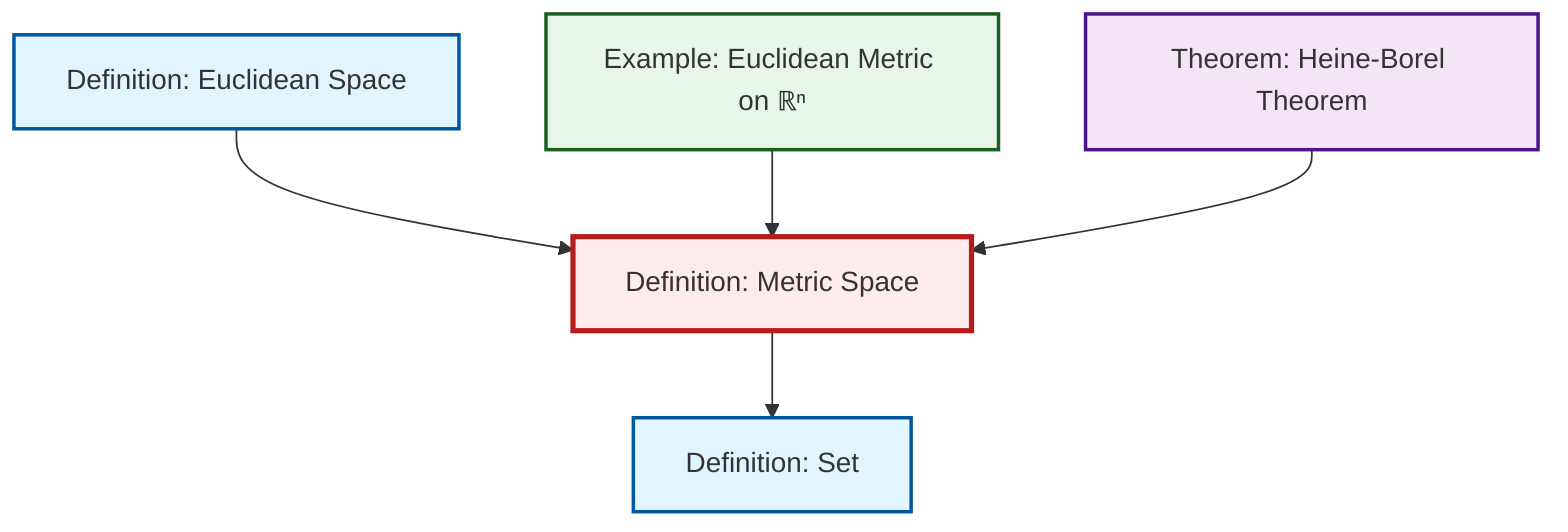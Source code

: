 graph TD
    classDef definition fill:#e1f5fe,stroke:#01579b,stroke-width:2px
    classDef theorem fill:#f3e5f5,stroke:#4a148c,stroke-width:2px
    classDef axiom fill:#fff3e0,stroke:#e65100,stroke-width:2px
    classDef example fill:#e8f5e9,stroke:#1b5e20,stroke-width:2px
    classDef current fill:#ffebee,stroke:#b71c1c,stroke-width:3px
    def-metric-space["Definition: Metric Space"]:::definition
    thm-heine-borel["Theorem: Heine-Borel Theorem"]:::theorem
    def-euclidean-space["Definition: Euclidean Space"]:::definition
    def-set["Definition: Set"]:::definition
    ex-euclidean-metric["Example: Euclidean Metric on ℝⁿ"]:::example
    def-euclidean-space --> def-metric-space
    def-metric-space --> def-set
    ex-euclidean-metric --> def-metric-space
    thm-heine-borel --> def-metric-space
    class def-metric-space current